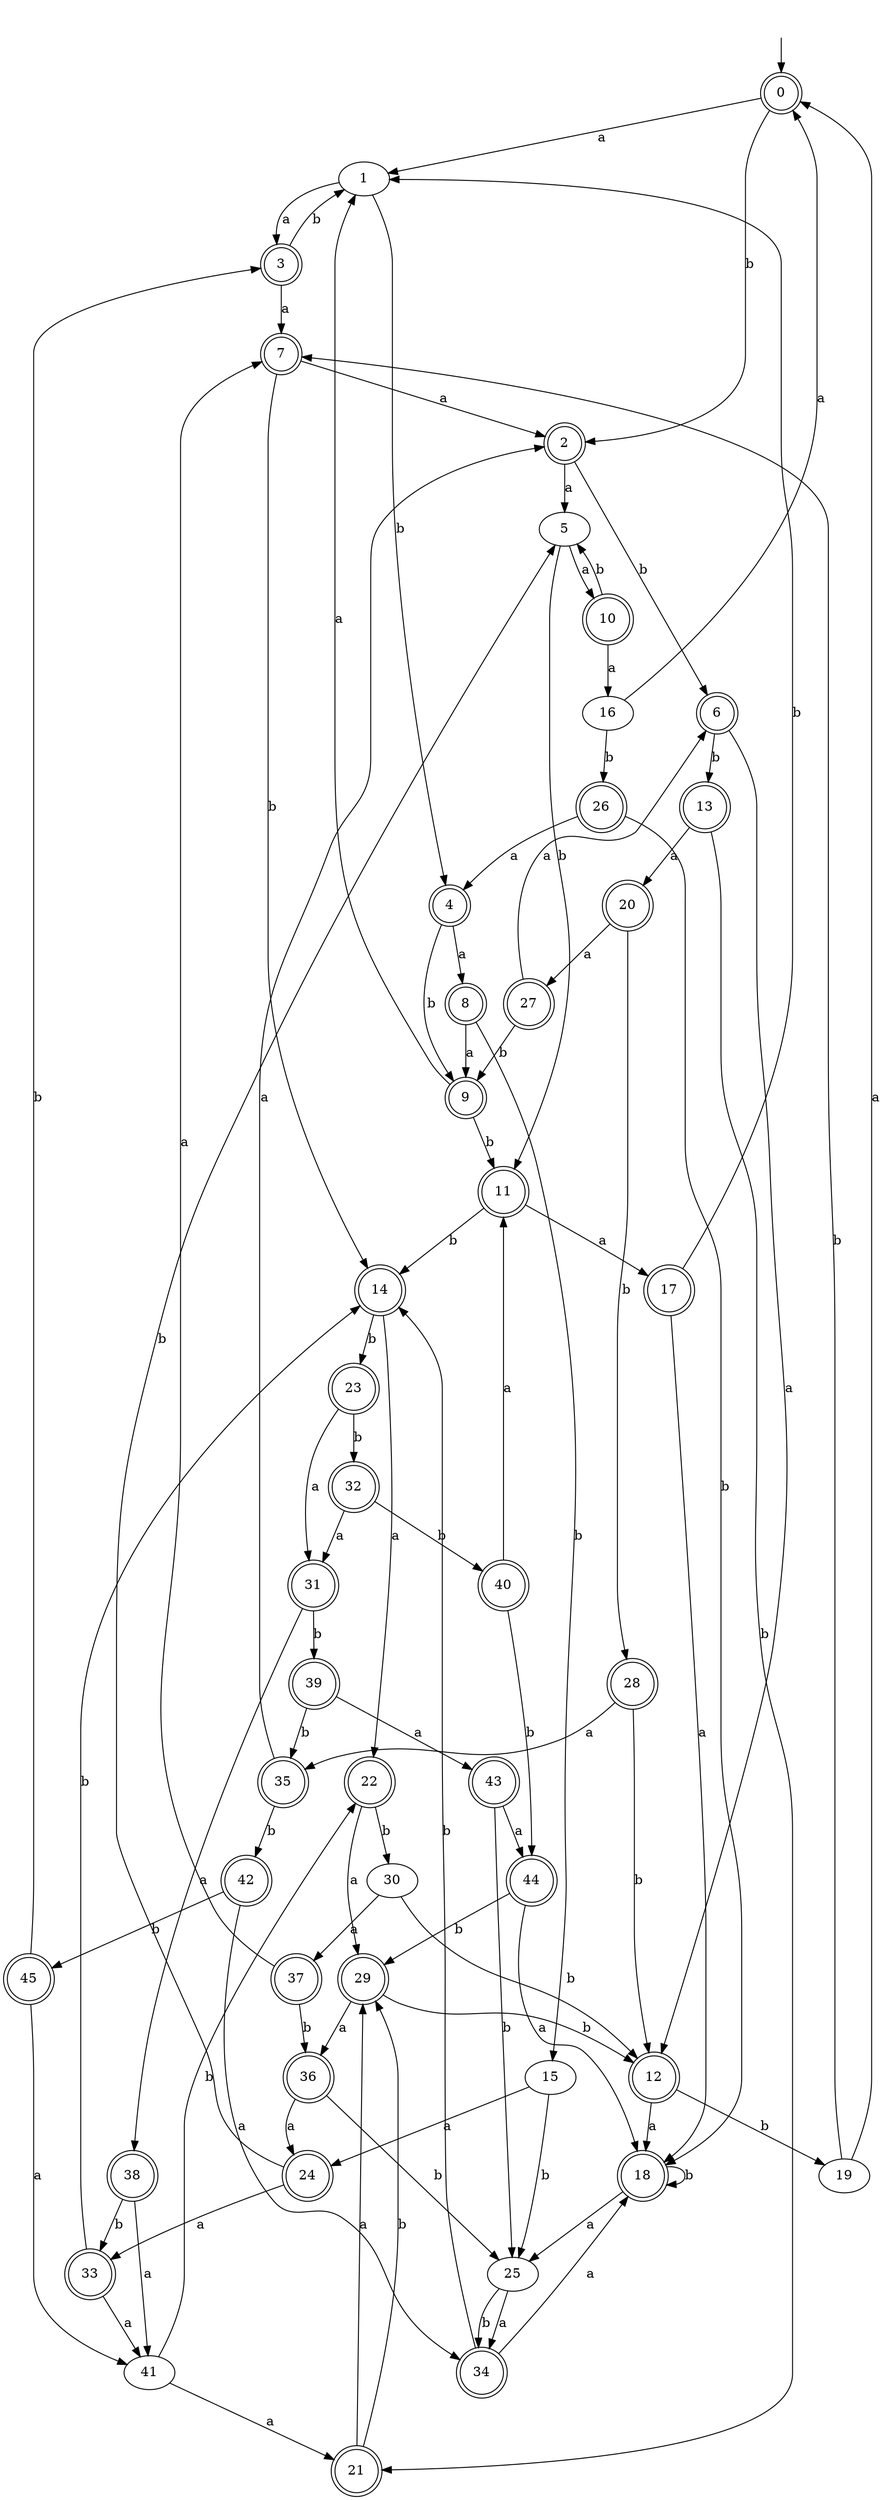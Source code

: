 digraph RandomDFA {
  __start0 [label="", shape=none];
  __start0 -> 0 [label=""];
  0 [shape=circle] [shape=doublecircle]
  0 -> 1 [label="a"]
  0 -> 2 [label="b"]
  1
  1 -> 3 [label="a"]
  1 -> 4 [label="b"]
  2 [shape=doublecircle]
  2 -> 5 [label="a"]
  2 -> 6 [label="b"]
  3 [shape=doublecircle]
  3 -> 7 [label="a"]
  3 -> 1 [label="b"]
  4 [shape=doublecircle]
  4 -> 8 [label="a"]
  4 -> 9 [label="b"]
  5
  5 -> 10 [label="a"]
  5 -> 11 [label="b"]
  6 [shape=doublecircle]
  6 -> 12 [label="a"]
  6 -> 13 [label="b"]
  7 [shape=doublecircle]
  7 -> 2 [label="a"]
  7 -> 14 [label="b"]
  8 [shape=doublecircle]
  8 -> 9 [label="a"]
  8 -> 15 [label="b"]
  9 [shape=doublecircle]
  9 -> 1 [label="a"]
  9 -> 11 [label="b"]
  10 [shape=doublecircle]
  10 -> 16 [label="a"]
  10 -> 5 [label="b"]
  11 [shape=doublecircle]
  11 -> 17 [label="a"]
  11 -> 14 [label="b"]
  12 [shape=doublecircle]
  12 -> 18 [label="a"]
  12 -> 19 [label="b"]
  13 [shape=doublecircle]
  13 -> 20 [label="a"]
  13 -> 21 [label="b"]
  14 [shape=doublecircle]
  14 -> 22 [label="a"]
  14 -> 23 [label="b"]
  15
  15 -> 24 [label="a"]
  15 -> 25 [label="b"]
  16
  16 -> 0 [label="a"]
  16 -> 26 [label="b"]
  17 [shape=doublecircle]
  17 -> 18 [label="a"]
  17 -> 1 [label="b"]
  18 [shape=doublecircle]
  18 -> 25 [label="a"]
  18 -> 18 [label="b"]
  19
  19 -> 0 [label="a"]
  19 -> 7 [label="b"]
  20 [shape=doublecircle]
  20 -> 27 [label="a"]
  20 -> 28 [label="b"]
  21 [shape=doublecircle]
  21 -> 29 [label="a"]
  21 -> 29 [label="b"]
  22 [shape=doublecircle]
  22 -> 29 [label="a"]
  22 -> 30 [label="b"]
  23 [shape=doublecircle]
  23 -> 31 [label="a"]
  23 -> 32 [label="b"]
  24 [shape=doublecircle]
  24 -> 33 [label="a"]
  24 -> 5 [label="b"]
  25
  25 -> 34 [label="a"]
  25 -> 34 [label="b"]
  26 [shape=doublecircle]
  26 -> 4 [label="a"]
  26 -> 18 [label="b"]
  27 [shape=doublecircle]
  27 -> 6 [label="a"]
  27 -> 9 [label="b"]
  28 [shape=doublecircle]
  28 -> 35 [label="a"]
  28 -> 12 [label="b"]
  29 [shape=doublecircle]
  29 -> 36 [label="a"]
  29 -> 12 [label="b"]
  30
  30 -> 37 [label="a"]
  30 -> 12 [label="b"]
  31 [shape=doublecircle]
  31 -> 38 [label="a"]
  31 -> 39 [label="b"]
  32 [shape=doublecircle]
  32 -> 31 [label="a"]
  32 -> 40 [label="b"]
  33 [shape=doublecircle]
  33 -> 41 [label="a"]
  33 -> 14 [label="b"]
  34 [shape=doublecircle]
  34 -> 18 [label="a"]
  34 -> 14 [label="b"]
  35 [shape=doublecircle]
  35 -> 2 [label="a"]
  35 -> 42 [label="b"]
  36 [shape=doublecircle]
  36 -> 24 [label="a"]
  36 -> 25 [label="b"]
  37 [shape=doublecircle]
  37 -> 7 [label="a"]
  37 -> 36 [label="b"]
  38 [shape=doublecircle]
  38 -> 41 [label="a"]
  38 -> 33 [label="b"]
  39 [shape=doublecircle]
  39 -> 43 [label="a"]
  39 -> 35 [label="b"]
  40 [shape=doublecircle]
  40 -> 11 [label="a"]
  40 -> 44 [label="b"]
  41
  41 -> 21 [label="a"]
  41 -> 22 [label="b"]
  42 [shape=doublecircle]
  42 -> 34 [label="a"]
  42 -> 45 [label="b"]
  43 [shape=doublecircle]
  43 -> 44 [label="a"]
  43 -> 25 [label="b"]
  44 [shape=doublecircle]
  44 -> 18 [label="a"]
  44 -> 29 [label="b"]
  45 [shape=doublecircle]
  45 -> 41 [label="a"]
  45 -> 3 [label="b"]
}
